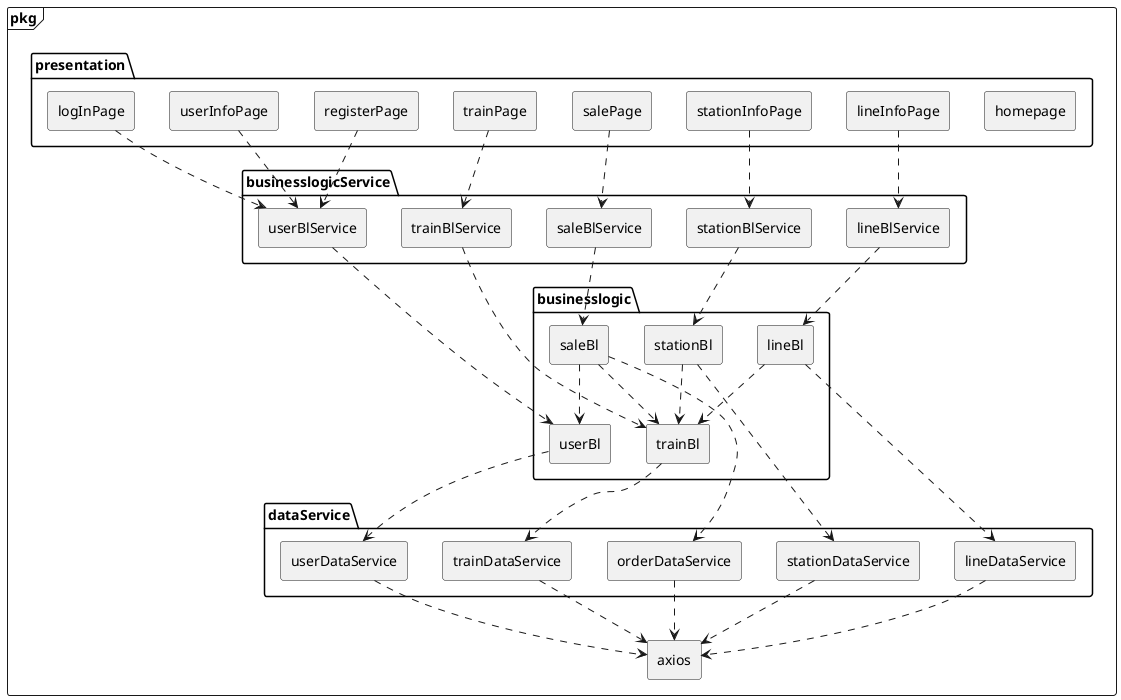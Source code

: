 @startuml
skinparam componentStyle rectangle
top to bottom direction
frame pkg {
    package presentation {
        [homepage]
        [logInPage]
        [registerPage]
        [userInfoPage]
        [lineInfoPage]
        [stationInfoPage]
        [salePage]
        [trainPage]
    }
    Package businesslogicService {
        [userBlService]
        [saleBlService]
        [lineBlService]
        [stationBlService]
        [trainBlService]
    }
    Package businesslogic {
        [saleBl]
        [userBl]
        [lineBl]
        [stationBl]
        [trainBl]
    }
    Package dataService {
        [userDataService]
        [orderDataService]
        [lineDataService]
        [stationDataService]
        [trainDataService]
    }
    logInPage ..> userBlService
    registerPage ..> userBlService
    userInfoPage ..> userBlService
    salePage ..> saleBlService
    lineInfoPage ..> lineBlService
    stationInfoPage ..> stationBlService
    trainPage ..> trainBlService
    userBlService ..> userBl
    saleBlService ..> saleBl
    lineBlService ..> lineBl
    stationBlService ..> stationBl
    trainBlService ..> trainBl
    saleBl ..> userBl
    saleBl ..> trainBl
    lineBl ..> trainBl
    stationBl ..> trainBl
    userBl ..> userDataService
    saleBl ..> orderDataService
    trainBl ..> trainDataService
    stationBl ..> stationDataService
    lineBl ..> lineDataService
    userDataService ..> [axios]
    trainDataService ..> axios
    orderDataService ..> axios
    stationDataService ..> axios
    lineDataService ..> axios
}
@enduml